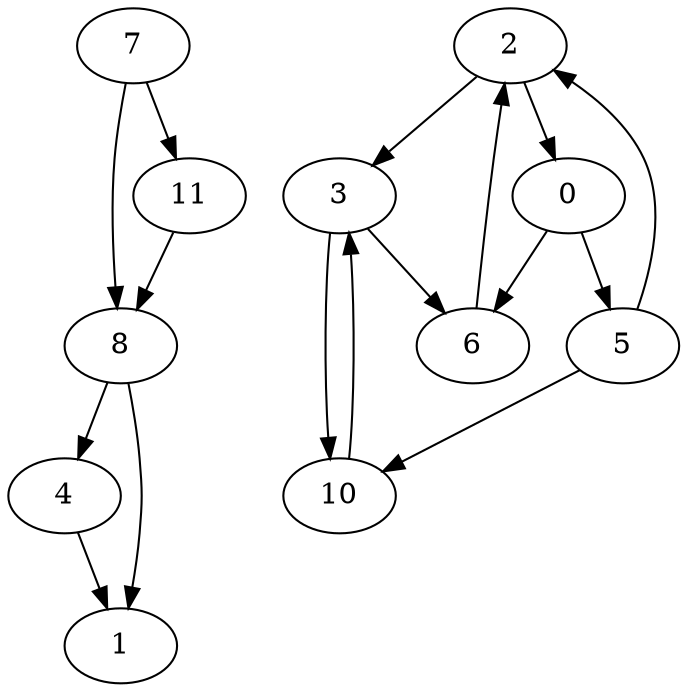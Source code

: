 digraph G {
  8 -> 4;
  2 -> 3;
  0 -> 5;
  0 -> 6;
  3 -> 6;
  10 -> 3;
  7 -> 11;
  7 -> 8;
  11 -> 8;
  2 -> 0;
  6 -> 2;
  5 -> 2;
  5 -> 10;
  3 -> 10;
  8 -> 1;
  4 -> 1;
}
